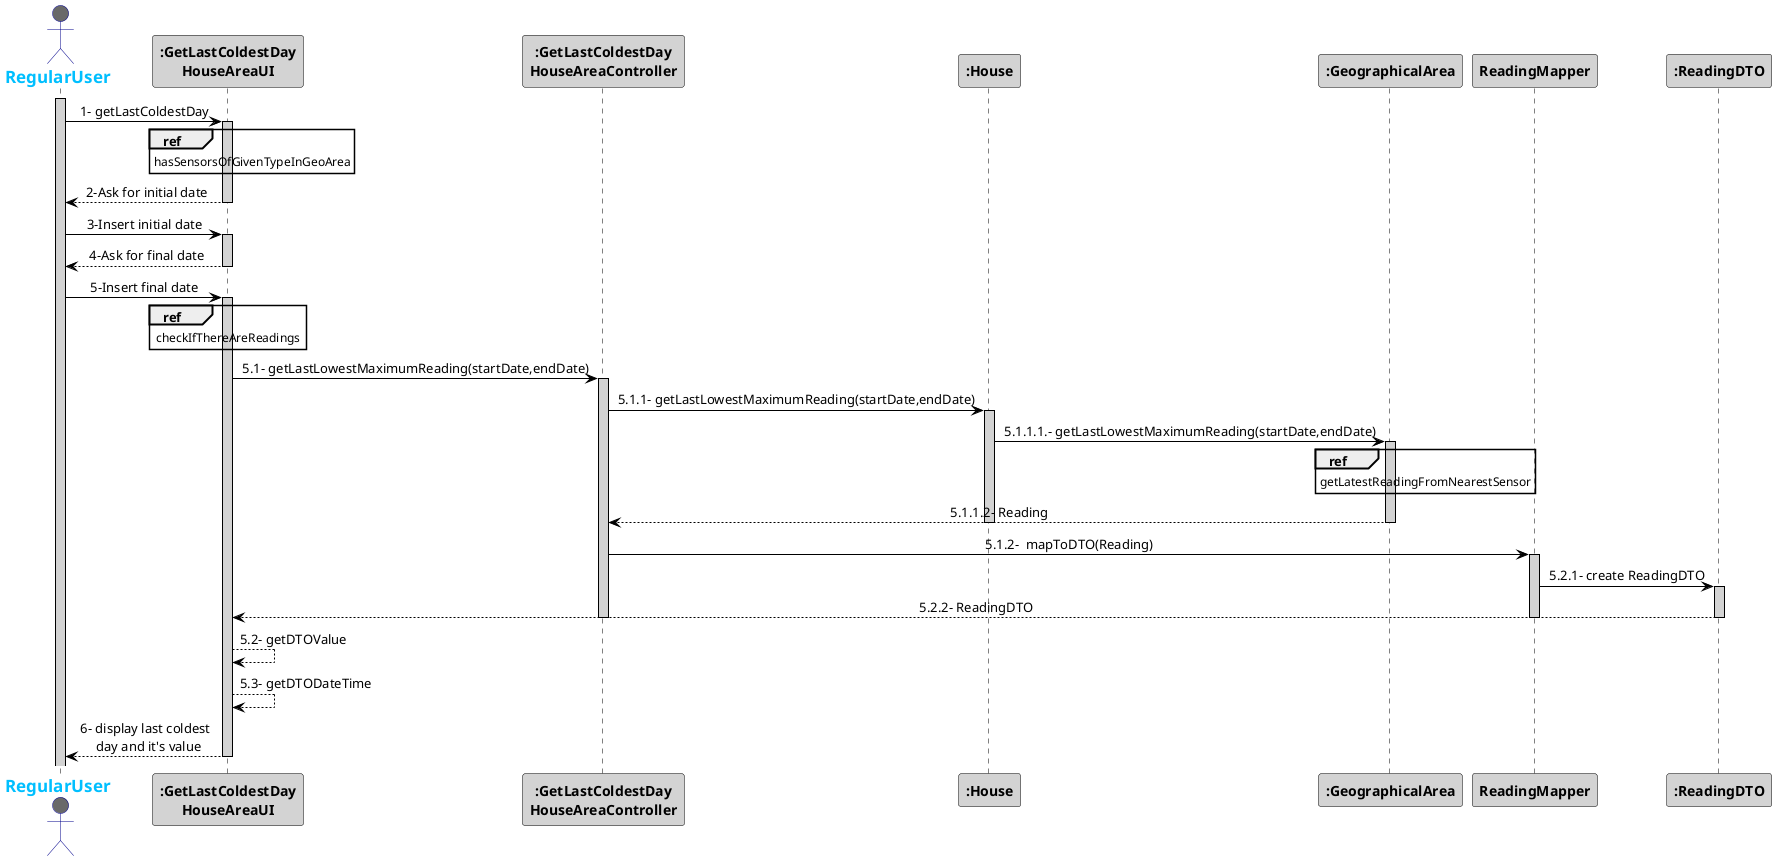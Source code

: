 @startuml
skinparam sequenceMessageAlign center
skinparam sequence {
    ArrowColor Black
    ActorBorderColor DarkBlue
    LifeLineBorderColor black
    LifeLineBackgroundColor LightGrey

    ParticipantBorderColor Black
    ParticipantBackgroundColor LightGrey
    ParticipantFontStyle Bold

    ActorBackgroundColor DimGrey
    ActorFontColor DeepSkyBlue
    ActorFontStyle Bold
    ActorFontSize 17
    ActorFontName Aapex
}

actor RegularUser
activate RegularUser
RegularUser -> ":GetLastColdestDay\nHouseAreaUI": 1- getLastColdestDay
ref over ":GetLastColdestDay\nHouseAreaUI"
hasSensorsOfGivenTypeInGeoArea
end
activate ":GetLastColdestDay\nHouseAreaUI"
":GetLastColdestDay\nHouseAreaUI" --> "RegularUser": 2-Ask for initial date
deactivate ":GetLastColdestDay\nHouseAreaUI"
":GetLastColdestDay\nHouseAreaUI" <- "RegularUser": 3-Insert initial date
activate ":GetLastColdestDay\nHouseAreaUI"
":GetLastColdestDay\nHouseAreaUI" --> "RegularUser": 4-Ask for final date
deactivate ":GetLastColdestDay\nHouseAreaUI"
":GetLastColdestDay\nHouseAreaUI" <- "RegularUser": 5-Insert final date
activate ":GetLastColdestDay\nHouseAreaUI"
ref over ":GetLastColdestDay\nHouseAreaUI"
checkIfThereAreReadings
end
":GetLastColdestDay\nHouseAreaUI" -> ":GetLastColdestDay\nHouseAreaController": 5.1- getLastLowestMaximumReading(startDate,endDate)
activate ":GetLastColdestDay\nHouseAreaController"
":GetLastColdestDay\nHouseAreaController" -> ":House": 5.1.1- getLastLowestMaximumReading(startDate,endDate)
activate ":House"
":House" ->":GeographicalArea": 5.1.1.1.- getLastLowestMaximumReading(startDate,endDate)
activate ":GeographicalArea"
ref over ":GeographicalArea"
getLatestReadingFromNearestSensor
end
":GeographicalArea" --> ":GetLastColdestDay\nHouseAreaController" :5.1.1.2- Reading
deactivate ":GeographicalArea"
deactivate ":House"
":GetLastColdestDay\nHouseAreaController" ->"ReadingMapper": 5.1.2-  mapToDTO(Reading)
activate "ReadingMapper"
"ReadingMapper" -> ":ReadingDTO": 5.2.1- create ReadingDTO
activate ":ReadingDTO"
":ReadingDTO" --> ":GetLastColdestDay\nHouseAreaUI": 5.2.2- ReadingDTO
deactivate ":ReadingDTO"
deactivate "ReadingMapper"
deactivate ":GetLastColdestDay\nHouseAreaController"
":GetLastColdestDay\nHouseAreaUI" --> ":GetLastColdestDay\nHouseAreaUI" : 5.2- getDTOValue
":GetLastColdestDay\nHouseAreaUI" --> ":GetLastColdestDay\nHouseAreaUI" : 5.3- getDTODateTime

":GetLastColdestDay\nHouseAreaUI" --> RegularUser : 6- display last coldest \n day and it's value
deactivate ":GetLastColdestDay\nHouseAreaUI"

@enduml